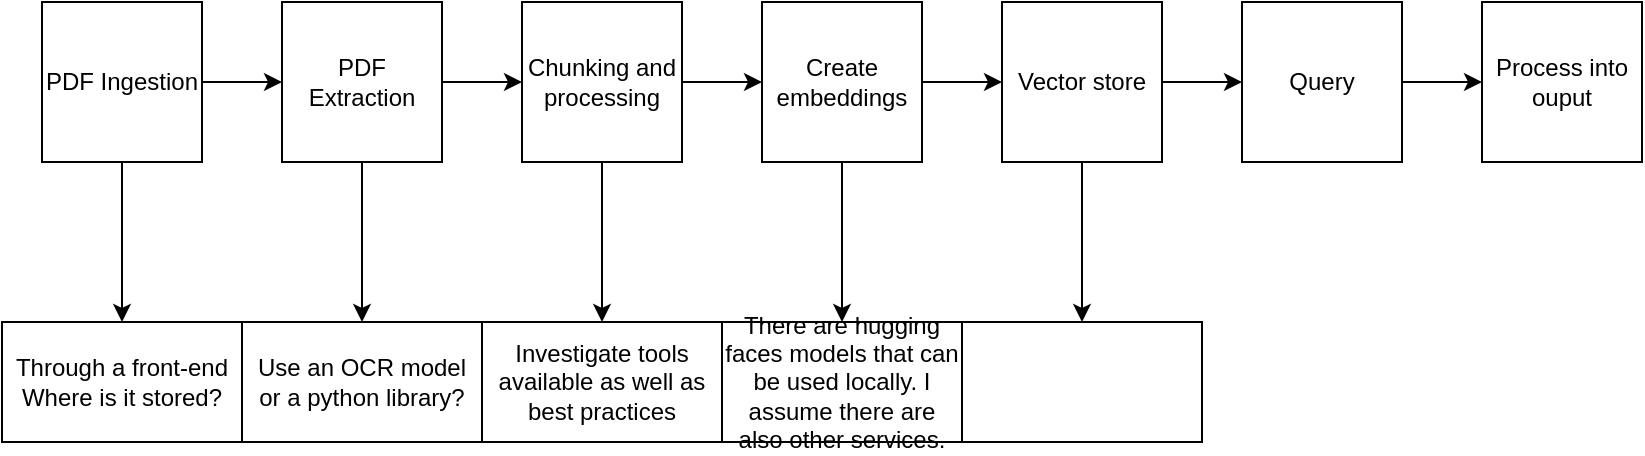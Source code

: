 <mxfile version="27.0.3">
  <diagram name="Page-1" id="FWyPqxEjXuNEc0cRYJci">
    <mxGraphModel dx="1425" dy="735" grid="1" gridSize="10" guides="1" tooltips="1" connect="1" arrows="1" fold="1" page="1" pageScale="1" pageWidth="850" pageHeight="1100" math="0" shadow="0">
      <root>
        <mxCell id="0" />
        <mxCell id="1" parent="0" />
        <mxCell id="le88KfuYgvfjUTMIwj5V-2" style="edgeStyle=orthogonalEdgeStyle;rounded=0;orthogonalLoop=1;jettySize=auto;html=1;" edge="1" parent="1" source="le88KfuYgvfjUTMIwj5V-1" target="le88KfuYgvfjUTMIwj5V-3">
          <mxGeometry relative="1" as="geometry">
            <mxPoint x="230" y="280" as="targetPoint" />
          </mxGeometry>
        </mxCell>
        <mxCell id="le88KfuYgvfjUTMIwj5V-14" style="edgeStyle=orthogonalEdgeStyle;rounded=0;orthogonalLoop=1;jettySize=auto;html=1;" edge="1" parent="1" source="le88KfuYgvfjUTMIwj5V-1" target="le88KfuYgvfjUTMIwj5V-15">
          <mxGeometry relative="1" as="geometry">
            <mxPoint x="80" y="360" as="targetPoint" />
          </mxGeometry>
        </mxCell>
        <mxCell id="le88KfuYgvfjUTMIwj5V-1" value="PDF Ingestion" style="whiteSpace=wrap;html=1;aspect=fixed;" vertex="1" parent="1">
          <mxGeometry x="40" y="240" width="80" height="80" as="geometry" />
        </mxCell>
        <mxCell id="le88KfuYgvfjUTMIwj5V-4" style="edgeStyle=orthogonalEdgeStyle;rounded=0;orthogonalLoop=1;jettySize=auto;html=1;" edge="1" parent="1" source="le88KfuYgvfjUTMIwj5V-3" target="le88KfuYgvfjUTMIwj5V-5">
          <mxGeometry relative="1" as="geometry">
            <mxPoint x="380" y="280" as="targetPoint" />
          </mxGeometry>
        </mxCell>
        <mxCell id="le88KfuYgvfjUTMIwj5V-16" style="edgeStyle=orthogonalEdgeStyle;rounded=0;orthogonalLoop=1;jettySize=auto;html=1;" edge="1" parent="1" source="le88KfuYgvfjUTMIwj5V-3" target="le88KfuYgvfjUTMIwj5V-17">
          <mxGeometry relative="1" as="geometry">
            <mxPoint x="200" y="400" as="targetPoint" />
          </mxGeometry>
        </mxCell>
        <mxCell id="le88KfuYgvfjUTMIwj5V-3" value="PDF Extraction" style="whiteSpace=wrap;html=1;aspect=fixed;" vertex="1" parent="1">
          <mxGeometry x="160" y="240" width="80" height="80" as="geometry" />
        </mxCell>
        <mxCell id="le88KfuYgvfjUTMIwj5V-6" style="edgeStyle=orthogonalEdgeStyle;rounded=0;orthogonalLoop=1;jettySize=auto;html=1;" edge="1" parent="1" source="le88KfuYgvfjUTMIwj5V-5" target="le88KfuYgvfjUTMIwj5V-7">
          <mxGeometry relative="1" as="geometry">
            <mxPoint x="510" y="280" as="targetPoint" />
          </mxGeometry>
        </mxCell>
        <mxCell id="le88KfuYgvfjUTMIwj5V-18" style="edgeStyle=orthogonalEdgeStyle;rounded=0;orthogonalLoop=1;jettySize=auto;html=1;" edge="1" parent="1" source="le88KfuYgvfjUTMIwj5V-5" target="le88KfuYgvfjUTMIwj5V-19">
          <mxGeometry relative="1" as="geometry">
            <mxPoint x="320" y="400" as="targetPoint" />
          </mxGeometry>
        </mxCell>
        <mxCell id="le88KfuYgvfjUTMIwj5V-5" value="Chunking and processing" style="whiteSpace=wrap;html=1;aspect=fixed;" vertex="1" parent="1">
          <mxGeometry x="280" y="240" width="80" height="80" as="geometry" />
        </mxCell>
        <mxCell id="le88KfuYgvfjUTMIwj5V-8" style="edgeStyle=orthogonalEdgeStyle;rounded=0;orthogonalLoop=1;jettySize=auto;html=1;" edge="1" parent="1" source="le88KfuYgvfjUTMIwj5V-7" target="le88KfuYgvfjUTMIwj5V-9">
          <mxGeometry relative="1" as="geometry">
            <mxPoint x="630" y="280" as="targetPoint" />
          </mxGeometry>
        </mxCell>
        <mxCell id="le88KfuYgvfjUTMIwj5V-20" style="edgeStyle=orthogonalEdgeStyle;rounded=0;orthogonalLoop=1;jettySize=auto;html=1;" edge="1" parent="1" source="le88KfuYgvfjUTMIwj5V-7" target="le88KfuYgvfjUTMIwj5V-21">
          <mxGeometry relative="1" as="geometry">
            <mxPoint x="440" y="420" as="targetPoint" />
          </mxGeometry>
        </mxCell>
        <mxCell id="le88KfuYgvfjUTMIwj5V-7" value="Create embeddings" style="whiteSpace=wrap;html=1;aspect=fixed;" vertex="1" parent="1">
          <mxGeometry x="400" y="240" width="80" height="80" as="geometry" />
        </mxCell>
        <mxCell id="le88KfuYgvfjUTMIwj5V-10" style="edgeStyle=orthogonalEdgeStyle;rounded=0;orthogonalLoop=1;jettySize=auto;html=1;" edge="1" parent="1" source="le88KfuYgvfjUTMIwj5V-9" target="le88KfuYgvfjUTMIwj5V-11">
          <mxGeometry relative="1" as="geometry">
            <mxPoint x="750" y="280" as="targetPoint" />
          </mxGeometry>
        </mxCell>
        <mxCell id="le88KfuYgvfjUTMIwj5V-23" style="edgeStyle=orthogonalEdgeStyle;rounded=0;orthogonalLoop=1;jettySize=auto;html=1;entryX=0.5;entryY=0;entryDx=0;entryDy=0;" edge="1" parent="1" source="le88KfuYgvfjUTMIwj5V-9" target="le88KfuYgvfjUTMIwj5V-22">
          <mxGeometry relative="1" as="geometry" />
        </mxCell>
        <mxCell id="le88KfuYgvfjUTMIwj5V-9" value="Vector store" style="whiteSpace=wrap;html=1;aspect=fixed;" vertex="1" parent="1">
          <mxGeometry x="520" y="240" width="80" height="80" as="geometry" />
        </mxCell>
        <mxCell id="le88KfuYgvfjUTMIwj5V-12" style="edgeStyle=orthogonalEdgeStyle;rounded=0;orthogonalLoop=1;jettySize=auto;html=1;" edge="1" parent="1" source="le88KfuYgvfjUTMIwj5V-11" target="le88KfuYgvfjUTMIwj5V-13">
          <mxGeometry relative="1" as="geometry">
            <mxPoint x="880" y="280" as="targetPoint" />
          </mxGeometry>
        </mxCell>
        <mxCell id="le88KfuYgvfjUTMIwj5V-11" value="Query" style="whiteSpace=wrap;html=1;aspect=fixed;" vertex="1" parent="1">
          <mxGeometry x="640" y="240" width="80" height="80" as="geometry" />
        </mxCell>
        <mxCell id="le88KfuYgvfjUTMIwj5V-13" value="Process into ouput" style="whiteSpace=wrap;html=1;aspect=fixed;" vertex="1" parent="1">
          <mxGeometry x="760" y="240" width="80" height="80" as="geometry" />
        </mxCell>
        <mxCell id="le88KfuYgvfjUTMIwj5V-15" value="&lt;div&gt;Through a front-end&lt;/div&gt;&lt;div&gt;Where is it stored?&lt;/div&gt;" style="rounded=0;whiteSpace=wrap;html=1;" vertex="1" parent="1">
          <mxGeometry x="20" y="400" width="120" height="60" as="geometry" />
        </mxCell>
        <mxCell id="le88KfuYgvfjUTMIwj5V-17" value="Use an OCR model or a python library?" style="rounded=0;whiteSpace=wrap;html=1;" vertex="1" parent="1">
          <mxGeometry x="140" y="400" width="120" height="60" as="geometry" />
        </mxCell>
        <mxCell id="le88KfuYgvfjUTMIwj5V-19" value="Investigate tools available as well as best practices" style="rounded=0;whiteSpace=wrap;html=1;" vertex="1" parent="1">
          <mxGeometry x="260" y="400" width="120" height="60" as="geometry" />
        </mxCell>
        <mxCell id="le88KfuYgvfjUTMIwj5V-21" value="There are hugging faces models that can be used locally. I assume there are also other services." style="rounded=0;whiteSpace=wrap;html=1;" vertex="1" parent="1">
          <mxGeometry x="380" y="400" width="120" height="60" as="geometry" />
        </mxCell>
        <mxCell id="le88KfuYgvfjUTMIwj5V-22" value="" style="rounded=0;whiteSpace=wrap;html=1;" vertex="1" parent="1">
          <mxGeometry x="500" y="400" width="120" height="60" as="geometry" />
        </mxCell>
      </root>
    </mxGraphModel>
  </diagram>
</mxfile>
